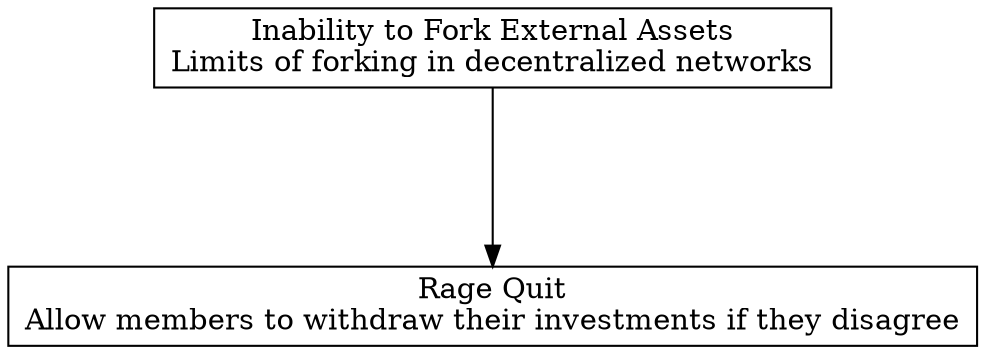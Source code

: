 digraph "" {
	graph [nodesep=0.6,
		rankdir=TB,
		ranksep=1.2
	];
	node [label="\N",
		shape=box
	];
	"Rage Quit"	[label="Rage Quit\nAllow members to withdraw their investments if they disagree"];
	"Inability to Fork External Assets"	[label="Inability to Fork External Assets\nLimits of forking in decentralized networks"];
	"Inability to Fork External Assets" -> "Rage Quit";
}
